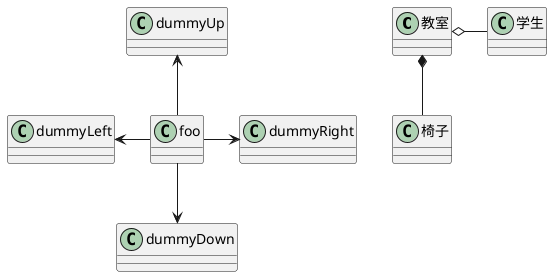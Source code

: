 @startuml
教室 o- 学生
教室 *-- 椅子

' left to right direction
foo -left-> dummyLeft
foo -right-> dummyRight
foo -up-> dummyUp
foo -down-> dummyDown
@enduml